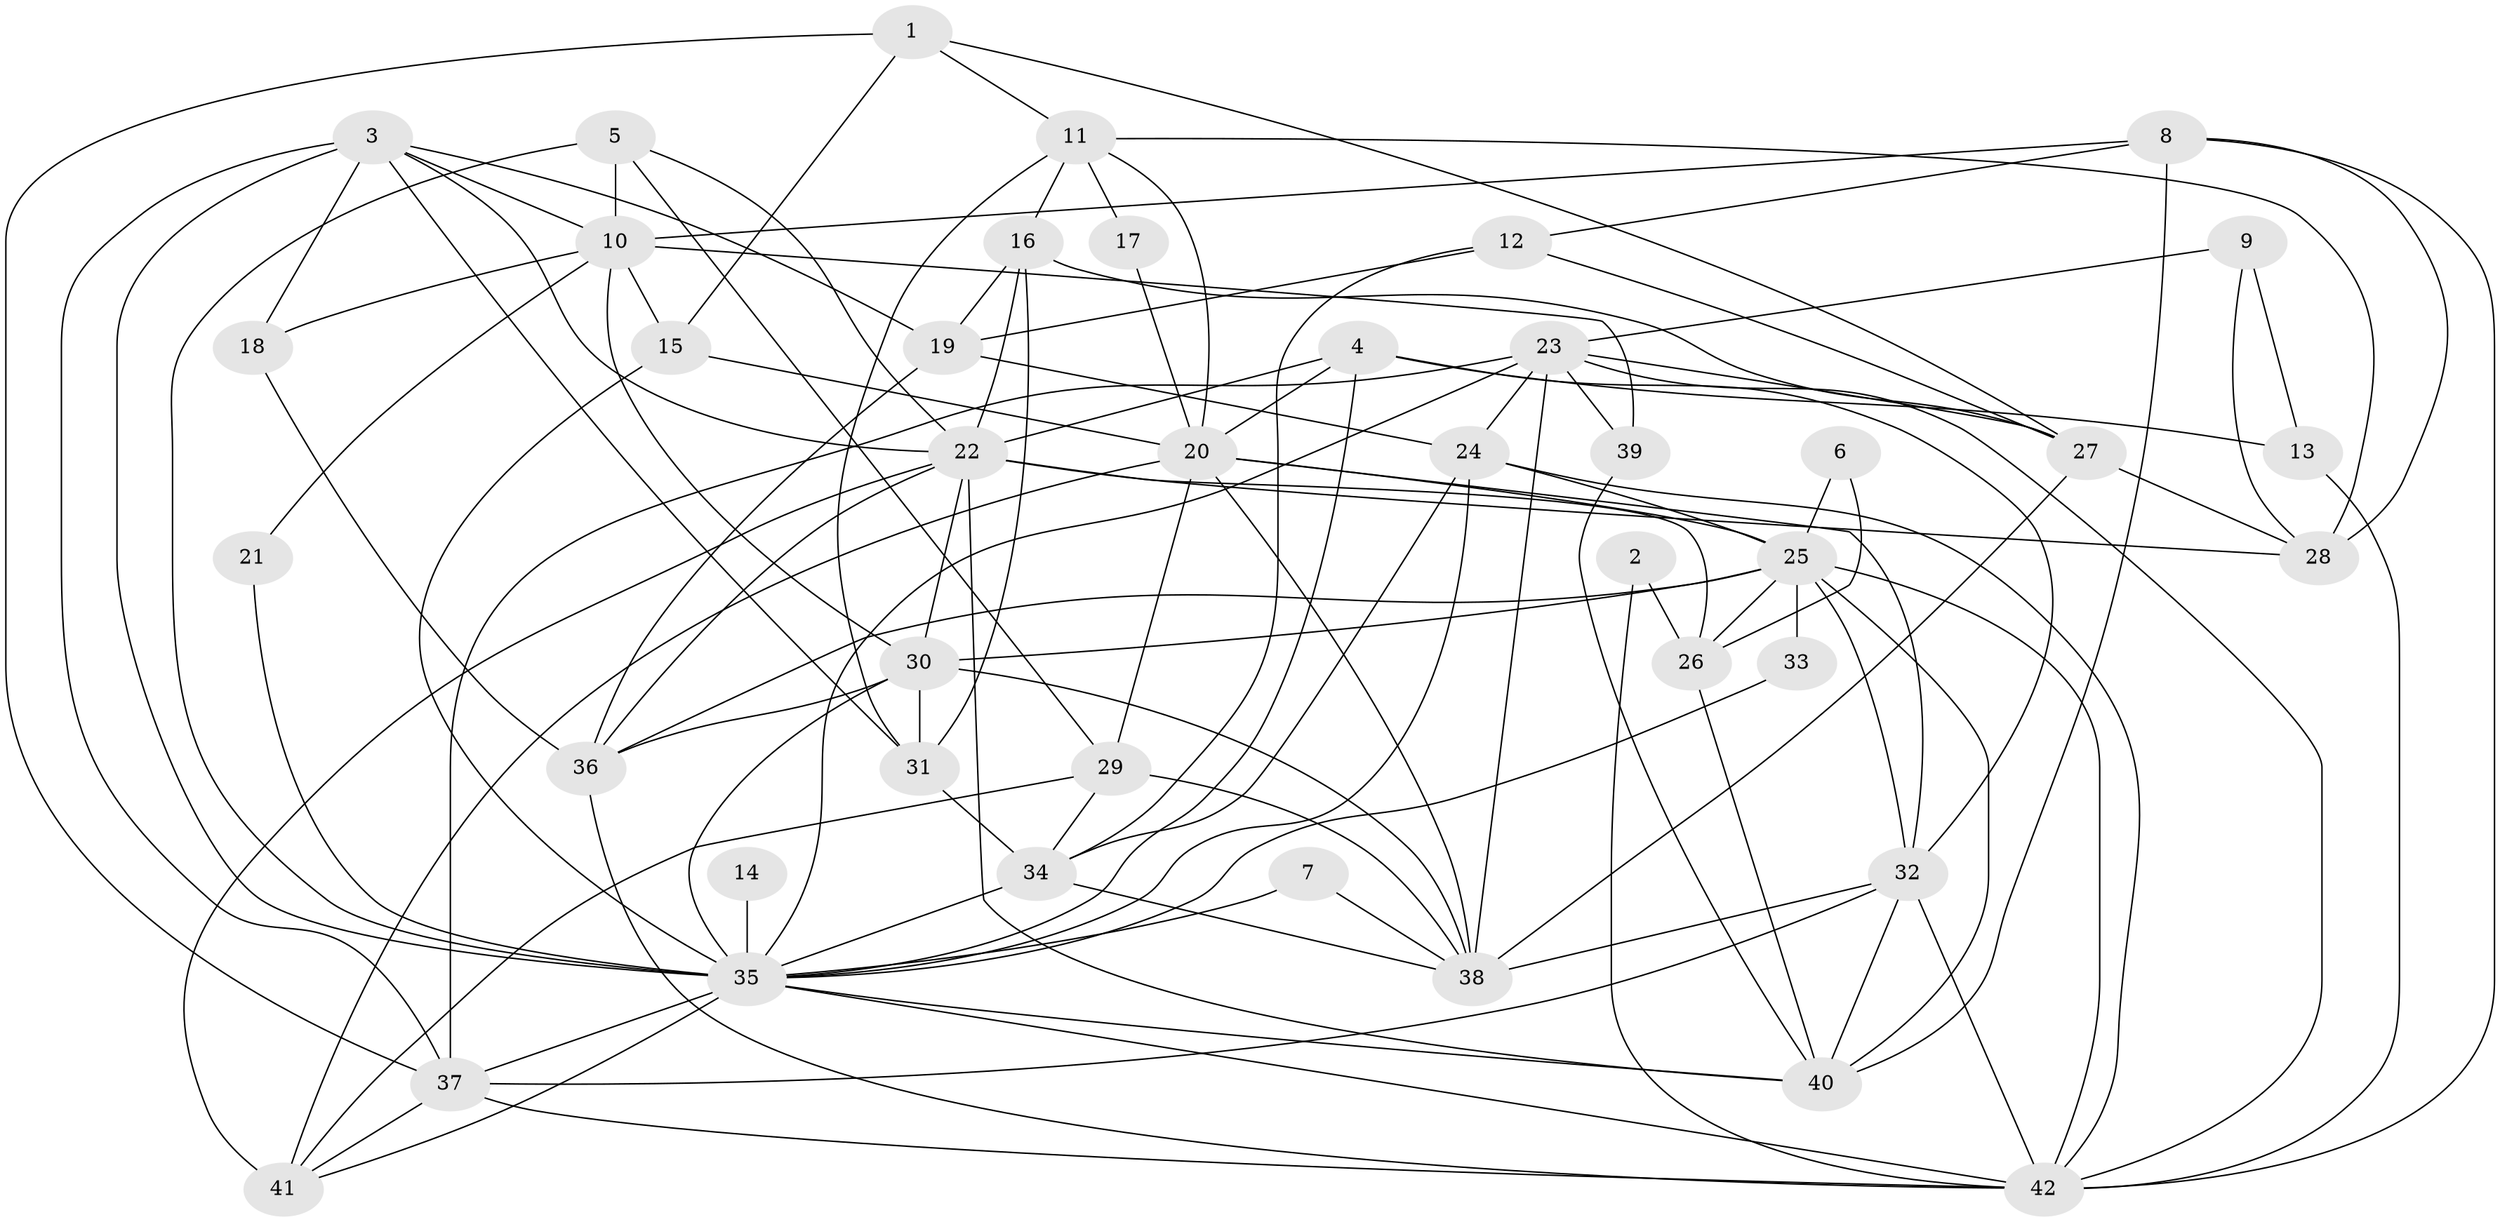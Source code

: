 // original degree distribution, {2: 0.1566265060240964, 3: 0.24096385542168675, 4: 0.30120481927710846, 5: 0.10843373493975904, 7: 0.060240963855421686, 6: 0.13253012048192772}
// Generated by graph-tools (version 1.1) at 2025/50/03/09/25 03:50:07]
// undirected, 42 vertices, 115 edges
graph export_dot {
graph [start="1"]
  node [color=gray90,style=filled];
  1;
  2;
  3;
  4;
  5;
  6;
  7;
  8;
  9;
  10;
  11;
  12;
  13;
  14;
  15;
  16;
  17;
  18;
  19;
  20;
  21;
  22;
  23;
  24;
  25;
  26;
  27;
  28;
  29;
  30;
  31;
  32;
  33;
  34;
  35;
  36;
  37;
  38;
  39;
  40;
  41;
  42;
  1 -- 11 [weight=1.0];
  1 -- 15 [weight=1.0];
  1 -- 27 [weight=1.0];
  1 -- 37 [weight=1.0];
  2 -- 26 [weight=1.0];
  2 -- 42 [weight=1.0];
  3 -- 10 [weight=1.0];
  3 -- 18 [weight=2.0];
  3 -- 19 [weight=1.0];
  3 -- 22 [weight=1.0];
  3 -- 31 [weight=1.0];
  3 -- 35 [weight=1.0];
  3 -- 37 [weight=1.0];
  4 -- 13 [weight=1.0];
  4 -- 20 [weight=2.0];
  4 -- 22 [weight=1.0];
  4 -- 32 [weight=1.0];
  4 -- 35 [weight=1.0];
  5 -- 10 [weight=1.0];
  5 -- 22 [weight=1.0];
  5 -- 29 [weight=1.0];
  5 -- 35 [weight=1.0];
  6 -- 25 [weight=1.0];
  6 -- 26 [weight=1.0];
  7 -- 35 [weight=1.0];
  7 -- 38 [weight=1.0];
  8 -- 10 [weight=1.0];
  8 -- 12 [weight=1.0];
  8 -- 28 [weight=1.0];
  8 -- 40 [weight=1.0];
  8 -- 42 [weight=1.0];
  9 -- 13 [weight=1.0];
  9 -- 23 [weight=1.0];
  9 -- 28 [weight=1.0];
  10 -- 15 [weight=1.0];
  10 -- 18 [weight=1.0];
  10 -- 21 [weight=1.0];
  10 -- 30 [weight=1.0];
  10 -- 39 [weight=1.0];
  11 -- 16 [weight=1.0];
  11 -- 17 [weight=1.0];
  11 -- 20 [weight=1.0];
  11 -- 28 [weight=1.0];
  11 -- 31 [weight=1.0];
  12 -- 19 [weight=1.0];
  12 -- 27 [weight=1.0];
  12 -- 34 [weight=1.0];
  13 -- 42 [weight=1.0];
  14 -- 35 [weight=2.0];
  15 -- 20 [weight=1.0];
  15 -- 35 [weight=1.0];
  16 -- 19 [weight=1.0];
  16 -- 22 [weight=1.0];
  16 -- 27 [weight=1.0];
  16 -- 31 [weight=1.0];
  17 -- 20 [weight=1.0];
  18 -- 36 [weight=1.0];
  19 -- 24 [weight=1.0];
  19 -- 36 [weight=1.0];
  20 -- 25 [weight=1.0];
  20 -- 29 [weight=1.0];
  20 -- 32 [weight=1.0];
  20 -- 38 [weight=1.0];
  20 -- 41 [weight=1.0];
  21 -- 35 [weight=1.0];
  22 -- 26 [weight=1.0];
  22 -- 28 [weight=1.0];
  22 -- 30 [weight=1.0];
  22 -- 36 [weight=1.0];
  22 -- 40 [weight=1.0];
  22 -- 41 [weight=1.0];
  23 -- 24 [weight=1.0];
  23 -- 27 [weight=1.0];
  23 -- 35 [weight=1.0];
  23 -- 37 [weight=1.0];
  23 -- 38 [weight=1.0];
  23 -- 39 [weight=1.0];
  23 -- 42 [weight=1.0];
  24 -- 25 [weight=1.0];
  24 -- 34 [weight=1.0];
  24 -- 35 [weight=1.0];
  24 -- 42 [weight=1.0];
  25 -- 26 [weight=1.0];
  25 -- 30 [weight=1.0];
  25 -- 32 [weight=1.0];
  25 -- 33 [weight=1.0];
  25 -- 36 [weight=1.0];
  25 -- 40 [weight=1.0];
  25 -- 42 [weight=1.0];
  26 -- 40 [weight=1.0];
  27 -- 28 [weight=1.0];
  27 -- 38 [weight=1.0];
  29 -- 34 [weight=1.0];
  29 -- 38 [weight=1.0];
  29 -- 41 [weight=1.0];
  30 -- 31 [weight=1.0];
  30 -- 35 [weight=1.0];
  30 -- 36 [weight=1.0];
  30 -- 38 [weight=1.0];
  31 -- 34 [weight=1.0];
  32 -- 37 [weight=1.0];
  32 -- 38 [weight=1.0];
  32 -- 40 [weight=1.0];
  32 -- 42 [weight=1.0];
  33 -- 35 [weight=1.0];
  34 -- 35 [weight=1.0];
  34 -- 38 [weight=1.0];
  35 -- 37 [weight=1.0];
  35 -- 40 [weight=1.0];
  35 -- 41 [weight=1.0];
  35 -- 42 [weight=1.0];
  36 -- 42 [weight=2.0];
  37 -- 41 [weight=1.0];
  37 -- 42 [weight=1.0];
  39 -- 40 [weight=1.0];
}
